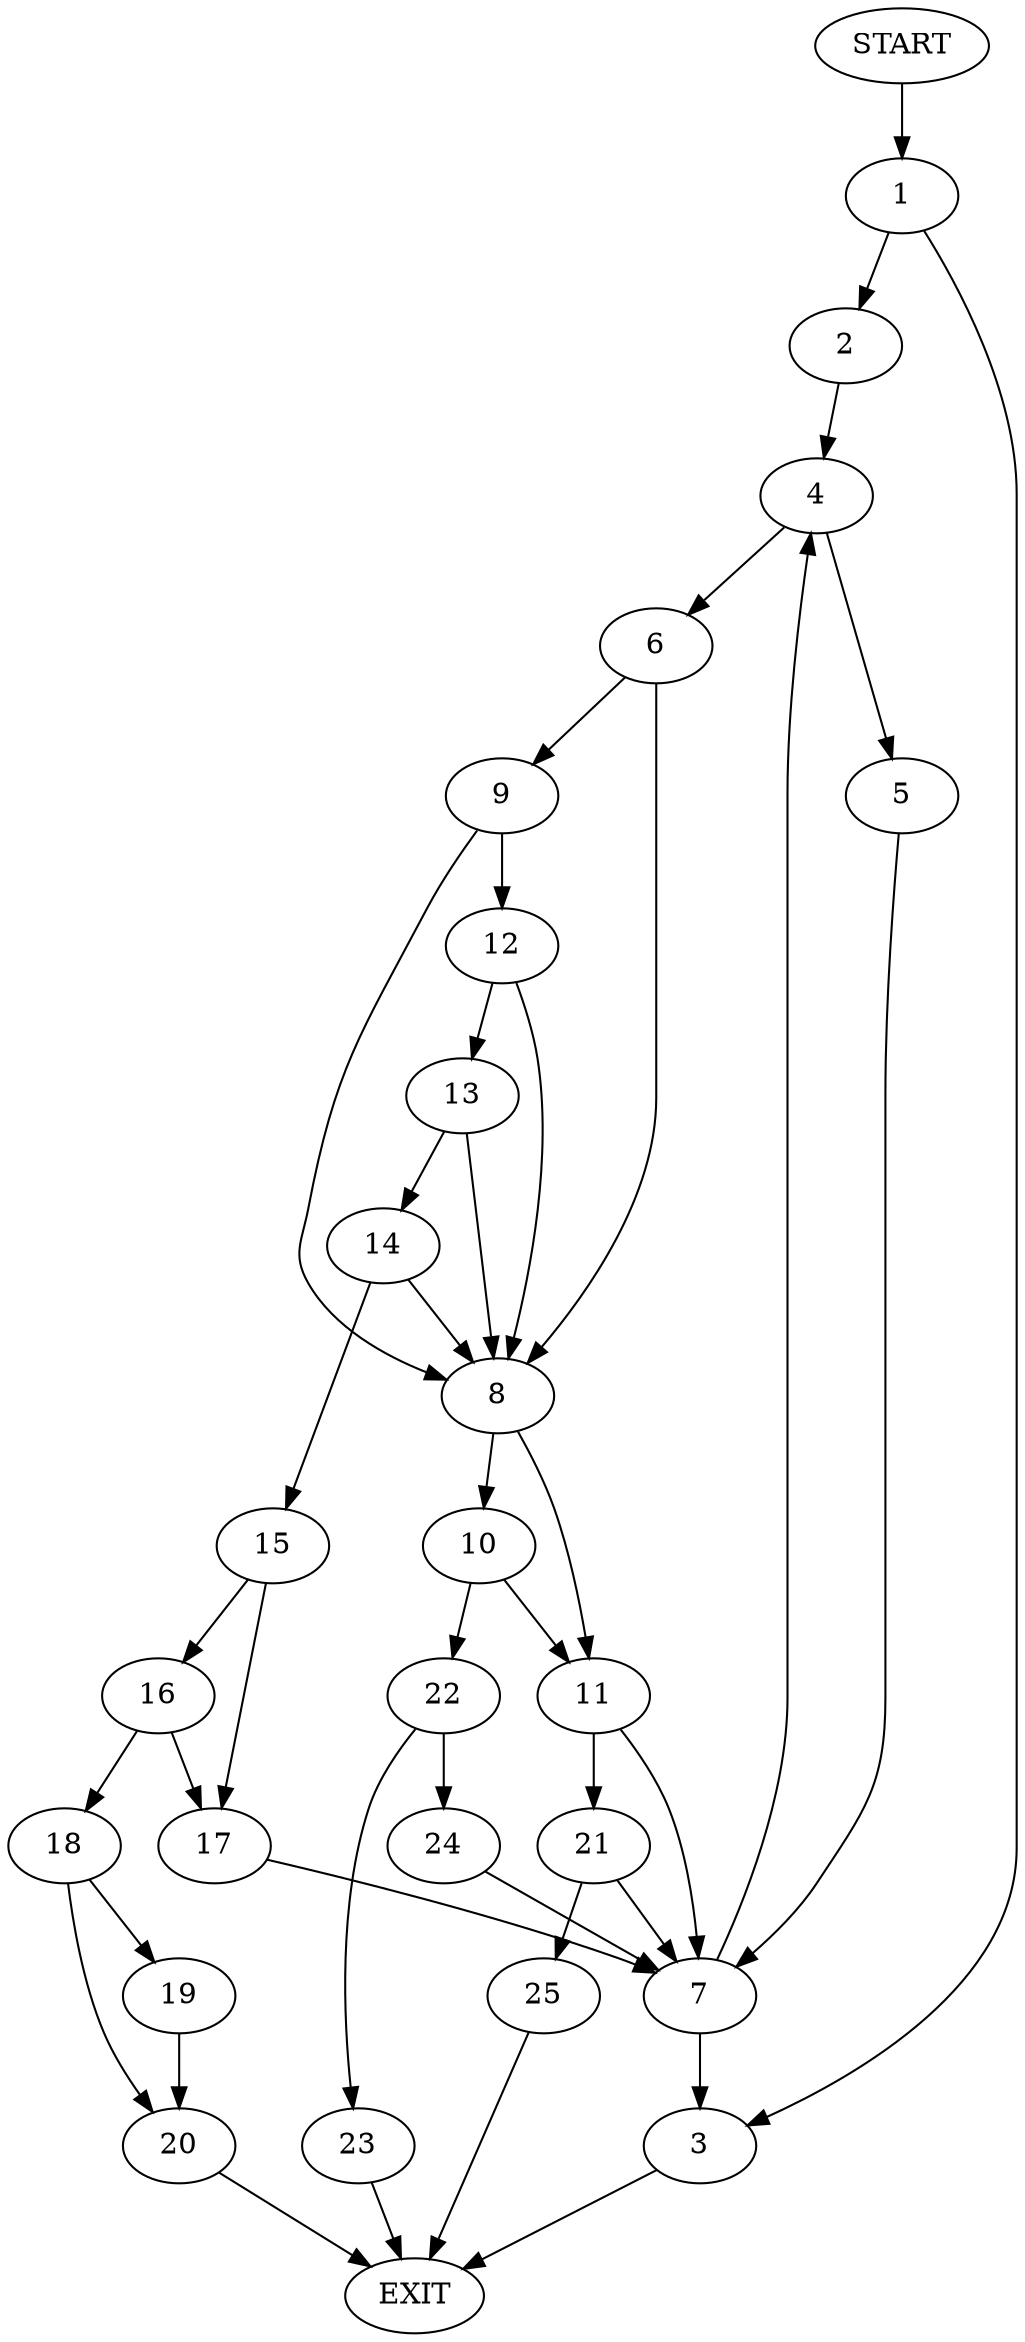 digraph {
0 [label="START"]
26 [label="EXIT"]
0 -> 1
1 -> 2
1 -> 3
2 -> 4
3 -> 26
4 -> 5
4 -> 6
5 -> 7
6 -> 8
6 -> 9
7 -> 4
7 -> 3
8 -> 10
8 -> 11
9 -> 8
9 -> 12
12 -> 8
12 -> 13
13 -> 14
13 -> 8
14 -> 8
14 -> 15
15 -> 16
15 -> 17
16 -> 18
16 -> 17
17 -> 7
18 -> 19
18 -> 20
19 -> 20
20 -> 26
11 -> 7
11 -> 21
10 -> 22
10 -> 11
22 -> 23
22 -> 24
23 -> 26
24 -> 7
21 -> 25
21 -> 7
25 -> 26
}
